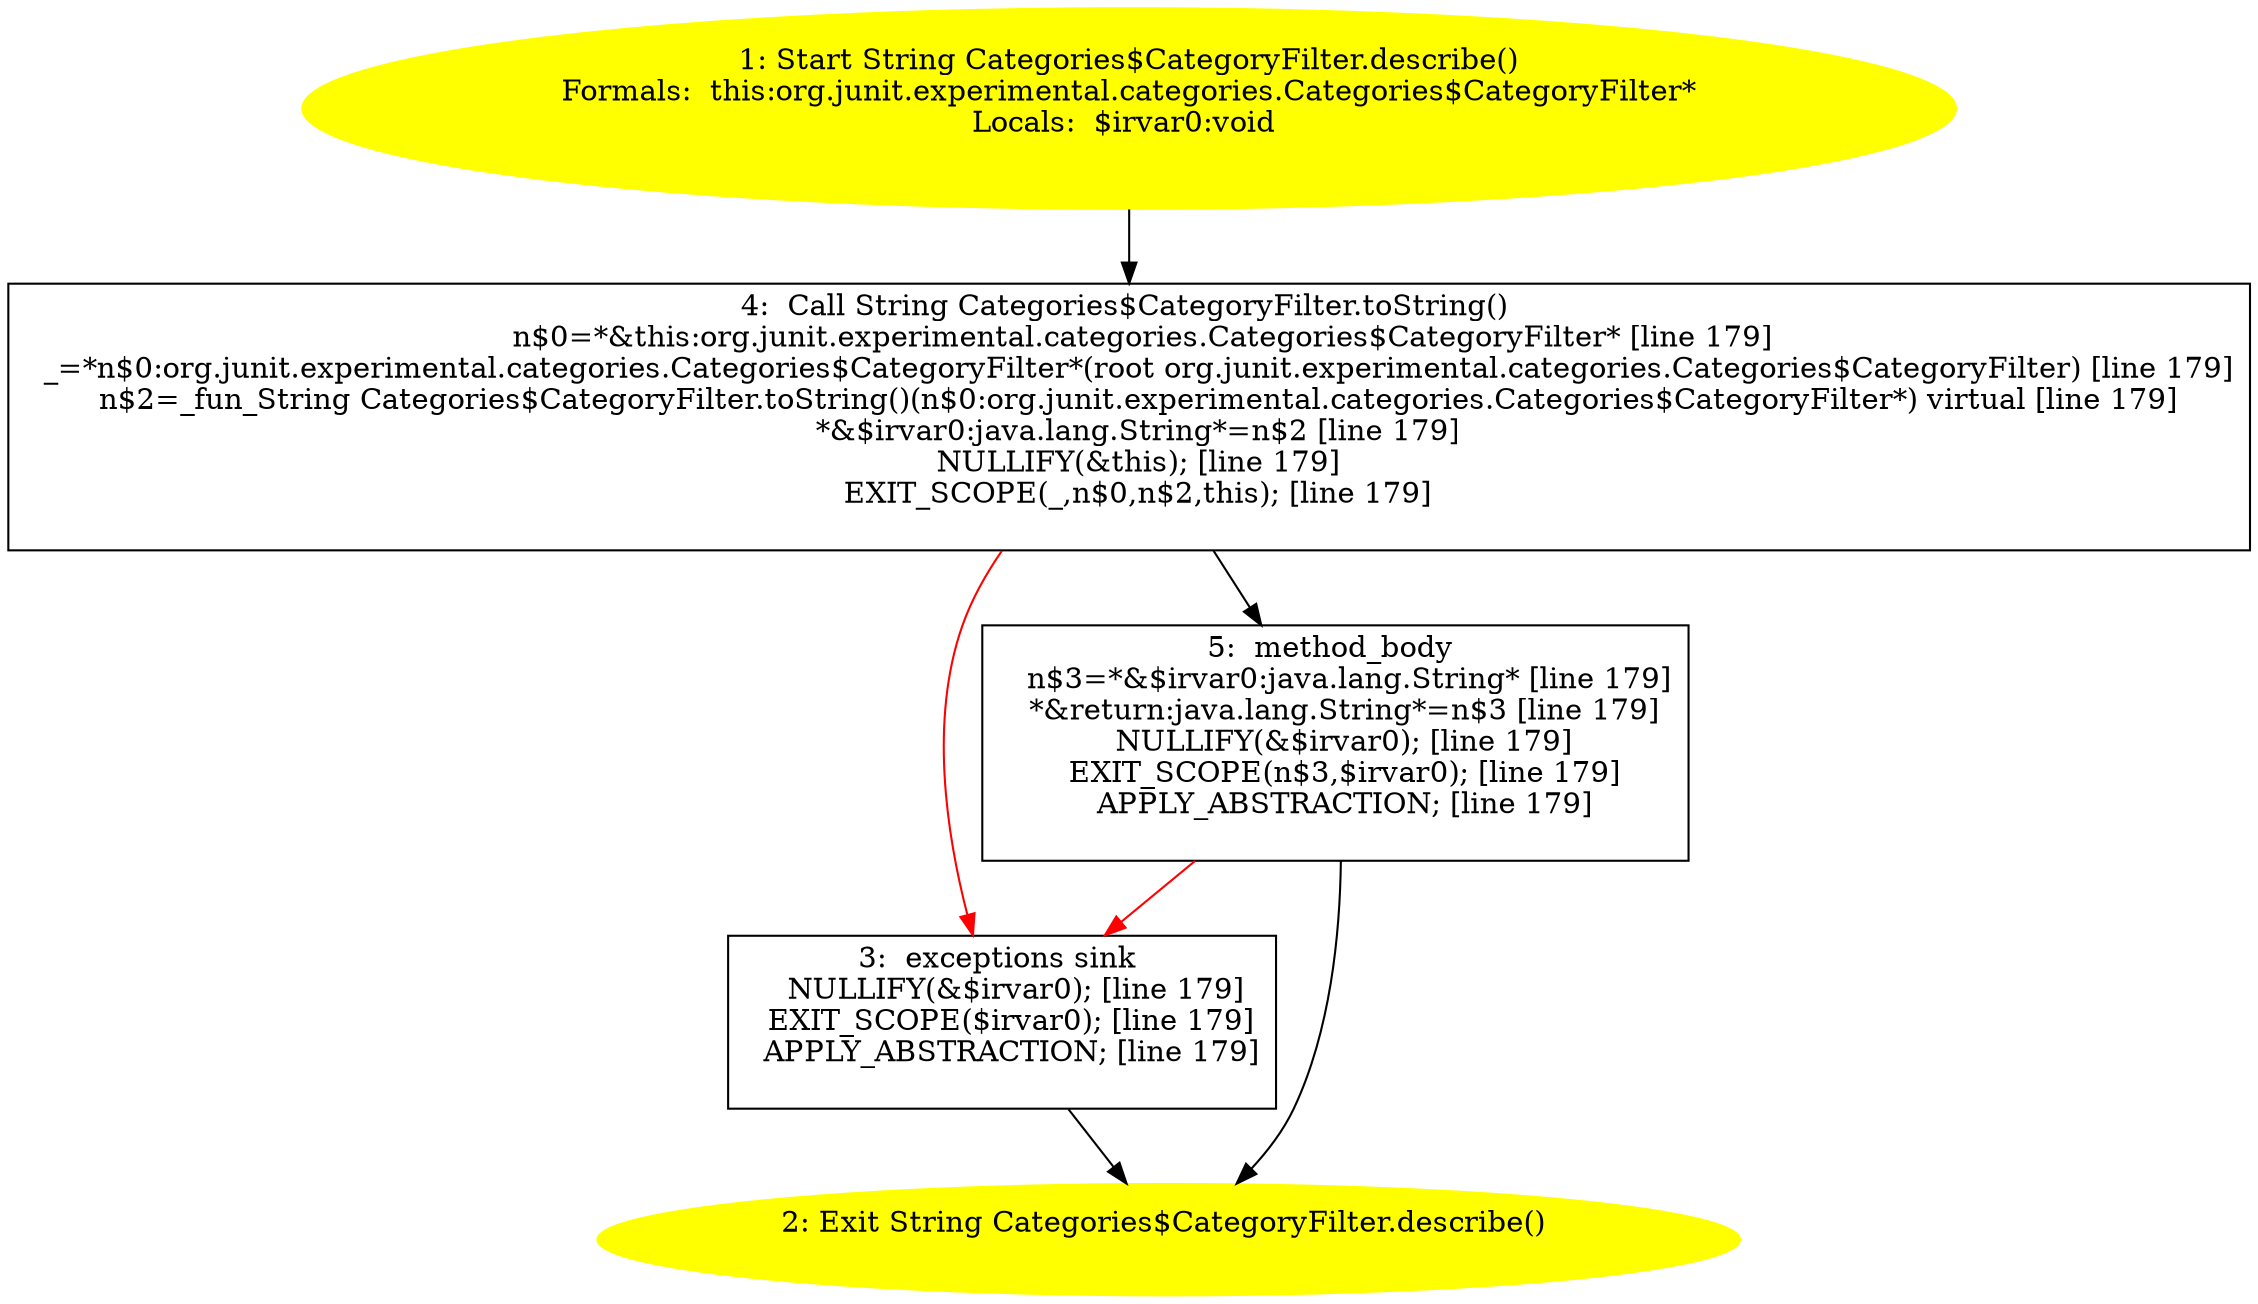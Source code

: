 /* @generated */
digraph cfg {
"org.junit.experimental.categories.Categories$CategoryFilter.describe():java.lang.String.a76811cfca1f74b5c9b32aebe9012550_1" [label="1: Start String Categories$CategoryFilter.describe()\nFormals:  this:org.junit.experimental.categories.Categories$CategoryFilter*\nLocals:  $irvar0:void \n  " color=yellow style=filled]
	

	 "org.junit.experimental.categories.Categories$CategoryFilter.describe():java.lang.String.a76811cfca1f74b5c9b32aebe9012550_1" -> "org.junit.experimental.categories.Categories$CategoryFilter.describe():java.lang.String.a76811cfca1f74b5c9b32aebe9012550_4" ;
"org.junit.experimental.categories.Categories$CategoryFilter.describe():java.lang.String.a76811cfca1f74b5c9b32aebe9012550_2" [label="2: Exit String Categories$CategoryFilter.describe() \n  " color=yellow style=filled]
	

"org.junit.experimental.categories.Categories$CategoryFilter.describe():java.lang.String.a76811cfca1f74b5c9b32aebe9012550_3" [label="3:  exceptions sink \n   NULLIFY(&$irvar0); [line 179]\n  EXIT_SCOPE($irvar0); [line 179]\n  APPLY_ABSTRACTION; [line 179]\n " shape="box"]
	

	 "org.junit.experimental.categories.Categories$CategoryFilter.describe():java.lang.String.a76811cfca1f74b5c9b32aebe9012550_3" -> "org.junit.experimental.categories.Categories$CategoryFilter.describe():java.lang.String.a76811cfca1f74b5c9b32aebe9012550_2" ;
"org.junit.experimental.categories.Categories$CategoryFilter.describe():java.lang.String.a76811cfca1f74b5c9b32aebe9012550_4" [label="4:  Call String Categories$CategoryFilter.toString() \n   n$0=*&this:org.junit.experimental.categories.Categories$CategoryFilter* [line 179]\n  _=*n$0:org.junit.experimental.categories.Categories$CategoryFilter*(root org.junit.experimental.categories.Categories$CategoryFilter) [line 179]\n  n$2=_fun_String Categories$CategoryFilter.toString()(n$0:org.junit.experimental.categories.Categories$CategoryFilter*) virtual [line 179]\n  *&$irvar0:java.lang.String*=n$2 [line 179]\n  NULLIFY(&this); [line 179]\n  EXIT_SCOPE(_,n$0,n$2,this); [line 179]\n " shape="box"]
	

	 "org.junit.experimental.categories.Categories$CategoryFilter.describe():java.lang.String.a76811cfca1f74b5c9b32aebe9012550_4" -> "org.junit.experimental.categories.Categories$CategoryFilter.describe():java.lang.String.a76811cfca1f74b5c9b32aebe9012550_5" ;
	 "org.junit.experimental.categories.Categories$CategoryFilter.describe():java.lang.String.a76811cfca1f74b5c9b32aebe9012550_4" -> "org.junit.experimental.categories.Categories$CategoryFilter.describe():java.lang.String.a76811cfca1f74b5c9b32aebe9012550_3" [color="red" ];
"org.junit.experimental.categories.Categories$CategoryFilter.describe():java.lang.String.a76811cfca1f74b5c9b32aebe9012550_5" [label="5:  method_body \n   n$3=*&$irvar0:java.lang.String* [line 179]\n  *&return:java.lang.String*=n$3 [line 179]\n  NULLIFY(&$irvar0); [line 179]\n  EXIT_SCOPE(n$3,$irvar0); [line 179]\n  APPLY_ABSTRACTION; [line 179]\n " shape="box"]
	

	 "org.junit.experimental.categories.Categories$CategoryFilter.describe():java.lang.String.a76811cfca1f74b5c9b32aebe9012550_5" -> "org.junit.experimental.categories.Categories$CategoryFilter.describe():java.lang.String.a76811cfca1f74b5c9b32aebe9012550_2" ;
	 "org.junit.experimental.categories.Categories$CategoryFilter.describe():java.lang.String.a76811cfca1f74b5c9b32aebe9012550_5" -> "org.junit.experimental.categories.Categories$CategoryFilter.describe():java.lang.String.a76811cfca1f74b5c9b32aebe9012550_3" [color="red" ];
}
